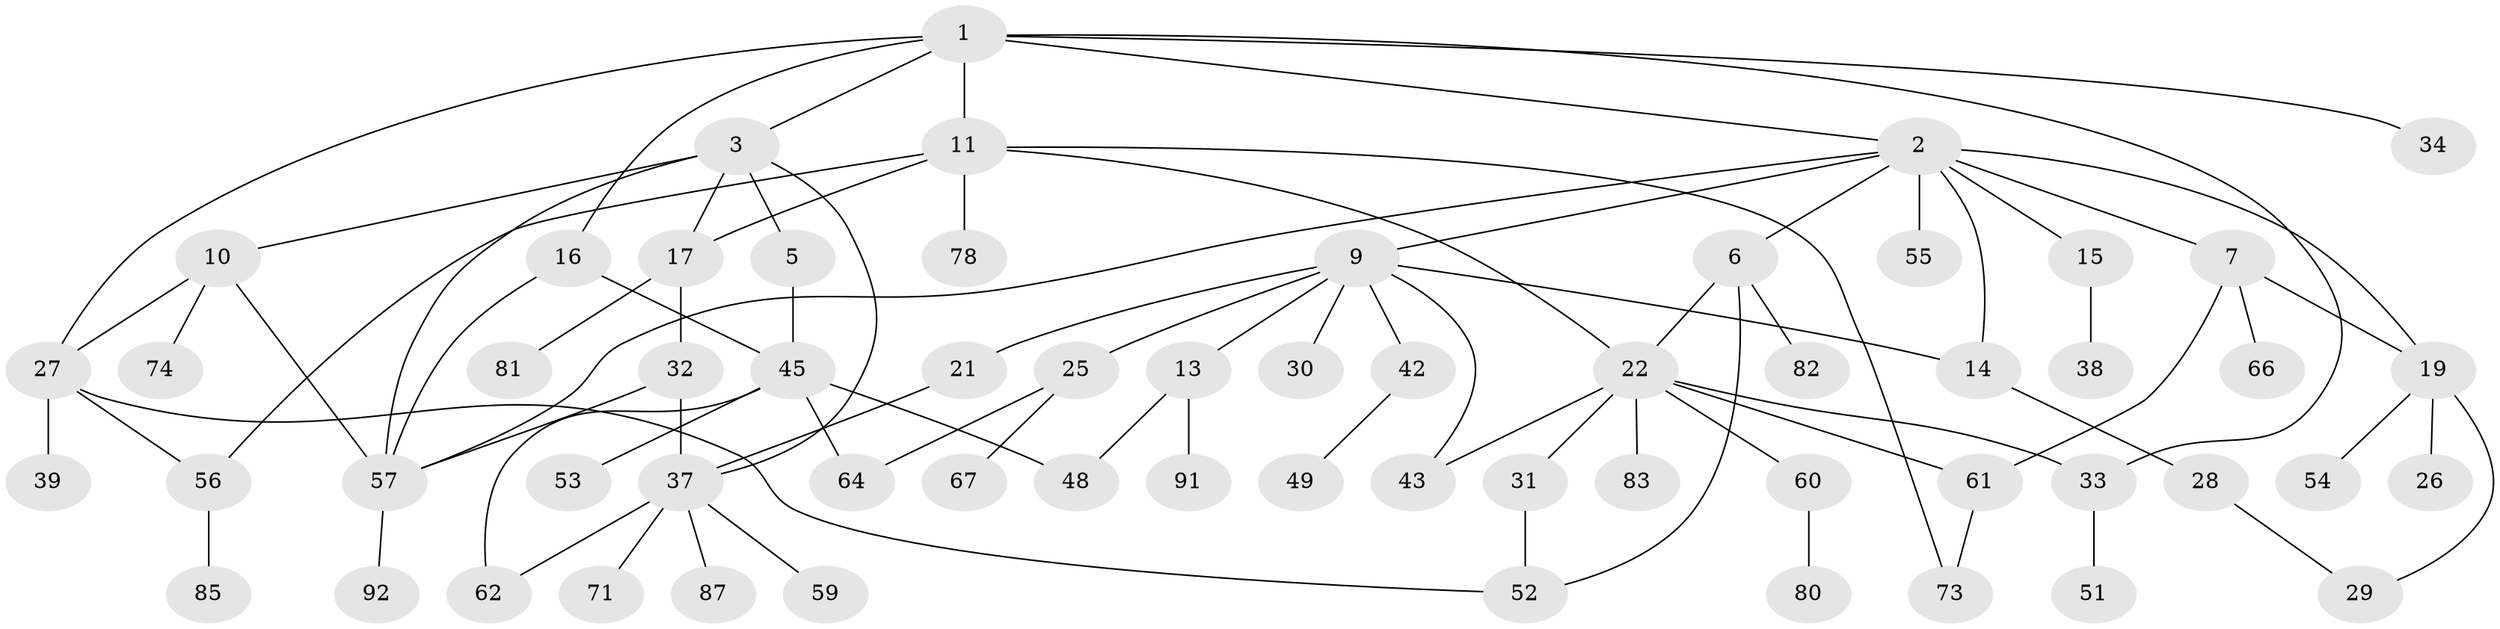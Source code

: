 // original degree distribution, {7: 0.021505376344086023, 4: 0.10752688172043011, 5: 0.06451612903225806, 2: 0.23655913978494625, 3: 0.23655913978494625, 6: 0.010752688172043012, 1: 0.3225806451612903}
// Generated by graph-tools (version 1.1) at 2025/10/02/27/25 16:10:54]
// undirected, 61 vertices, 83 edges
graph export_dot {
graph [start="1"]
  node [color=gray90,style=filled];
  1 [super="+8"];
  2 [super="+4"];
  3 [super="+68"];
  5;
  6 [super="+63"];
  7 [super="+35"];
  9 [super="+12"];
  10;
  11 [super="+44"];
  13 [super="+70"];
  14 [super="+20"];
  15 [super="+23"];
  16 [super="+18"];
  17 [super="+79"];
  19 [super="+24"];
  21;
  22 [super="+36"];
  25 [super="+89"];
  26;
  27 [super="+41"];
  28 [super="+50"];
  29;
  30;
  31 [super="+88"];
  32 [super="+86"];
  33 [super="+76"];
  34 [super="+40"];
  37 [super="+47"];
  38 [super="+69"];
  39;
  42 [super="+90"];
  43 [super="+93"];
  45 [super="+46"];
  48;
  49;
  51;
  52 [super="+58"];
  53;
  54 [super="+72"];
  55;
  56 [super="+84"];
  57 [super="+75"];
  59 [super="+77"];
  60 [super="+65"];
  61;
  62;
  64;
  66;
  67;
  71;
  73;
  74;
  78;
  80;
  81;
  82;
  83;
  85;
  87;
  91;
  92;
  1 -- 2;
  1 -- 3;
  1 -- 16;
  1 -- 34;
  1 -- 33;
  1 -- 11;
  1 -- 27;
  2 -- 7;
  2 -- 15;
  2 -- 19;
  2 -- 6;
  2 -- 55;
  2 -- 9;
  2 -- 14;
  2 -- 57;
  3 -- 5;
  3 -- 10;
  3 -- 37;
  3 -- 57;
  3 -- 17;
  5 -- 45;
  6 -- 22;
  6 -- 52;
  6 -- 82;
  7 -- 66;
  7 -- 61;
  7 -- 19;
  9 -- 25;
  9 -- 21;
  9 -- 42;
  9 -- 43;
  9 -- 13;
  9 -- 30;
  9 -- 14;
  10 -- 27;
  10 -- 74;
  10 -- 57;
  11 -- 17;
  11 -- 22;
  11 -- 73;
  11 -- 78;
  11 -- 56;
  13 -- 91;
  13 -- 48;
  14 -- 28;
  15 -- 38;
  16 -- 45;
  16 -- 57;
  17 -- 32;
  17 -- 81;
  19 -- 54;
  19 -- 26;
  19 -- 29;
  21 -- 37;
  22 -- 31;
  22 -- 33;
  22 -- 83;
  22 -- 43;
  22 -- 60;
  22 -- 61;
  25 -- 67;
  25 -- 64;
  27 -- 39;
  27 -- 52;
  27 -- 56;
  28 -- 29;
  31 -- 52;
  32 -- 37;
  32 -- 57;
  33 -- 51;
  37 -- 62;
  37 -- 71;
  37 -- 87;
  37 -- 59;
  42 -- 49;
  45 -- 48;
  45 -- 64;
  45 -- 53;
  45 -- 62;
  56 -- 85;
  57 -- 92;
  60 -- 80;
  61 -- 73;
}
